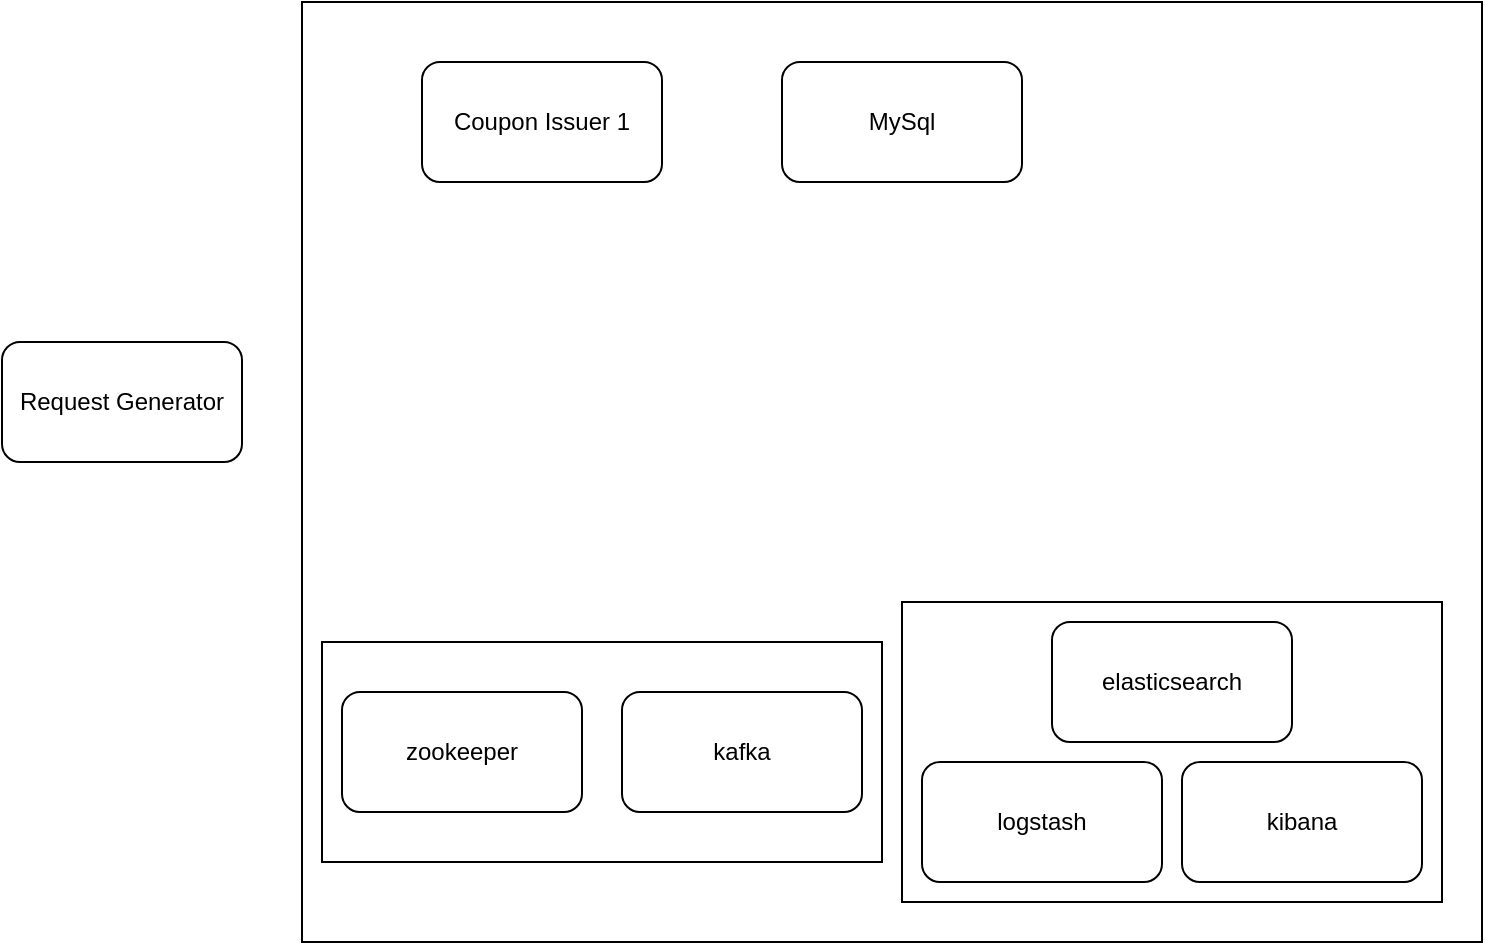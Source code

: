 <mxfile version="21.5.0" type="github" pages="3">
  <diagram name="단일 웹서버 구성도" id="8hj403bot5bpygTqvK2g">
    <mxGraphModel dx="1242" dy="745" grid="1" gridSize="10" guides="1" tooltips="1" connect="1" arrows="1" fold="1" page="1" pageScale="1" pageWidth="827" pageHeight="1169" math="0" shadow="0">
      <root>
        <mxCell id="0" />
        <mxCell id="1" parent="0" />
        <mxCell id="dYgfWhPe4yBONS2cbaGY-3" value="" style="rounded=0;whiteSpace=wrap;html=1;" vertex="1" parent="1">
          <mxGeometry x="160" y="290" width="590" height="470" as="geometry" />
        </mxCell>
        <mxCell id="dYgfWhPe4yBONS2cbaGY-7" value="Coupon Issuer 1" style="rounded=1;whiteSpace=wrap;html=1;" vertex="1" parent="1">
          <mxGeometry x="220" y="320" width="120" height="60" as="geometry" />
        </mxCell>
        <mxCell id="dYgfWhPe4yBONS2cbaGY-9" value="MySql" style="rounded=1;whiteSpace=wrap;html=1;" vertex="1" parent="1">
          <mxGeometry x="400" y="320" width="120" height="60" as="geometry" />
        </mxCell>
        <mxCell id="d8mz_Scy1kdtox8v-EeM-1" value="" style="rounded=0;whiteSpace=wrap;html=1;" vertex="1" parent="1">
          <mxGeometry x="460" y="590" width="270" height="150" as="geometry" />
        </mxCell>
        <mxCell id="dYgfWhPe4yBONS2cbaGY-11" value="Request Generator" style="rounded=1;whiteSpace=wrap;html=1;" vertex="1" parent="1">
          <mxGeometry x="10" y="460" width="120" height="60" as="geometry" />
        </mxCell>
        <mxCell id="dYgfWhPe4yBONS2cbaGY-12" value="elasticsearch" style="rounded=1;whiteSpace=wrap;html=1;" vertex="1" parent="1">
          <mxGeometry x="535" y="600" width="120" height="60" as="geometry" />
        </mxCell>
        <mxCell id="dYgfWhPe4yBONS2cbaGY-4" value="kibana" style="rounded=1;whiteSpace=wrap;html=1;" vertex="1" parent="1">
          <mxGeometry x="600" y="670" width="120" height="60" as="geometry" />
        </mxCell>
        <mxCell id="dYgfWhPe4yBONS2cbaGY-10" value="logstash" style="rounded=1;whiteSpace=wrap;html=1;" vertex="1" parent="1">
          <mxGeometry x="470" y="670" width="120" height="60" as="geometry" />
        </mxCell>
        <mxCell id="d8mz_Scy1kdtox8v-EeM-6" value="" style="rounded=0;whiteSpace=wrap;html=1;" vertex="1" parent="1">
          <mxGeometry x="170" y="610" width="280" height="110" as="geometry" />
        </mxCell>
        <mxCell id="d8mz_Scy1kdtox8v-EeM-5" value="zookeeper" style="rounded=1;whiteSpace=wrap;html=1;" vertex="1" parent="1">
          <mxGeometry x="180" y="635" width="120" height="60" as="geometry" />
        </mxCell>
        <mxCell id="d8mz_Scy1kdtox8v-EeM-2" value="kafka" style="rounded=1;whiteSpace=wrap;html=1;" vertex="1" parent="1">
          <mxGeometry x="320" y="635" width="120" height="60" as="geometry" />
        </mxCell>
      </root>
    </mxGraphModel>
  </diagram>
  <diagram id="AE5c5G_z4_PYt-ZAadMh" name="다중 웹서버 구성도">
    <mxGraphModel dx="1242" dy="745" grid="1" gridSize="10" guides="1" tooltips="1" connect="1" arrows="1" fold="1" page="1" pageScale="1" pageWidth="827" pageHeight="1169" math="0" shadow="0">
      <root>
        <mxCell id="0" />
        <mxCell id="1" parent="0" />
        <mxCell id="OopIUbffFGSa_AgRjCai-1" value="" style="rounded=0;whiteSpace=wrap;html=1;" vertex="1" parent="1">
          <mxGeometry x="160" y="290" width="590" height="470" as="geometry" />
        </mxCell>
        <mxCell id="OopIUbffFGSa_AgRjCai-4" value="Coupon id generator 2" style="rounded=1;whiteSpace=wrap;html=1;" vertex="1" parent="1">
          <mxGeometry x="200" y="380" width="120" height="60" as="geometry" />
        </mxCell>
        <mxCell id="OopIUbffFGSa_AgRjCai-5" value="Coupon id generator 1" style="rounded=1;whiteSpace=wrap;html=1;" vertex="1" parent="1">
          <mxGeometry x="200" y="306" width="120" height="60" as="geometry" />
        </mxCell>
        <mxCell id="OopIUbffFGSa_AgRjCai-7" value="MySql" style="rounded=1;whiteSpace=wrap;html=1;" vertex="1" parent="1">
          <mxGeometry x="380" y="410" width="120" height="60" as="geometry" />
        </mxCell>
        <mxCell id="OopIUbffFGSa_AgRjCai-9" value="Request Generator" style="rounded=1;whiteSpace=wrap;html=1;" vertex="1" parent="1">
          <mxGeometry x="10" y="460" width="120" height="60" as="geometry" />
        </mxCell>
        <mxCell id="OopIUbffFGSa_AgRjCai-11" value="" style="endArrow=none;dashed=1;html=1;dashPattern=1 3;strokeWidth=2;rounded=0;entryX=0.203;entryY=0.553;entryDx=0;entryDy=0;entryPerimeter=0;exitX=0.203;exitY=0.68;exitDx=0;exitDy=0;exitPerimeter=0;" edge="1" parent="1">
          <mxGeometry width="50" height="50" relative="1" as="geometry">
            <mxPoint x="259.5" y="561.69" as="sourcePoint" />
            <mxPoint x="259.5" y="502.0" as="targetPoint" />
          </mxGeometry>
        </mxCell>
        <mxCell id="OopIUbffFGSa_AgRjCai-12" value="Coupon id generator N" style="rounded=1;whiteSpace=wrap;html=1;" vertex="1" parent="1">
          <mxGeometry x="200" y="530" width="120" height="60" as="geometry" />
        </mxCell>
        <mxCell id="OopIUbffFGSa_AgRjCai-3" value="Coupon id generator 3" style="rounded=1;whiteSpace=wrap;html=1;" vertex="1" parent="1">
          <mxGeometry x="200" y="450" width="120" height="60" as="geometry" />
        </mxCell>
        <mxCell id="OzSeQXIyr61BTkKAnk7--1" value="" style="rounded=0;whiteSpace=wrap;html=1;" vertex="1" parent="1">
          <mxGeometry x="460" y="590" width="270" height="150" as="geometry" />
        </mxCell>
        <mxCell id="OzSeQXIyr61BTkKAnk7--2" value="elasticsearch" style="rounded=1;whiteSpace=wrap;html=1;" vertex="1" parent="1">
          <mxGeometry x="535" y="600" width="120" height="60" as="geometry" />
        </mxCell>
        <mxCell id="OzSeQXIyr61BTkKAnk7--3" value="kibana" style="rounded=1;whiteSpace=wrap;html=1;" vertex="1" parent="1">
          <mxGeometry x="600" y="670" width="120" height="60" as="geometry" />
        </mxCell>
        <mxCell id="OzSeQXIyr61BTkKAnk7--4" value="logstash" style="rounded=1;whiteSpace=wrap;html=1;" vertex="1" parent="1">
          <mxGeometry x="470" y="670" width="120" height="60" as="geometry" />
        </mxCell>
        <mxCell id="OzSeQXIyr61BTkKAnk7--5" value="" style="rounded=0;whiteSpace=wrap;html=1;" vertex="1" parent="1">
          <mxGeometry x="170" y="610" width="280" height="110" as="geometry" />
        </mxCell>
        <mxCell id="OzSeQXIyr61BTkKAnk7--6" value="zookeeper" style="rounded=1;whiteSpace=wrap;html=1;" vertex="1" parent="1">
          <mxGeometry x="180" y="635" width="120" height="60" as="geometry" />
        </mxCell>
        <mxCell id="OzSeQXIyr61BTkKAnk7--7" value="kafka" style="rounded=1;whiteSpace=wrap;html=1;" vertex="1" parent="1">
          <mxGeometry x="320" y="635" width="120" height="60" as="geometry" />
        </mxCell>
      </root>
    </mxGraphModel>
  </diagram>
  <diagram name="다중 웹서버 - 쿠폰 생성 로직 분리 구성도" id="IUT06Pj9HljFxsqsycia">
    <mxGraphModel dx="1242" dy="745" grid="1" gridSize="10" guides="1" tooltips="1" connect="1" arrows="1" fold="1" page="1" pageScale="1" pageWidth="827" pageHeight="1169" math="0" shadow="0">
      <root>
        <mxCell id="1z6eRA5KJqPgZfo_-Sye-0" />
        <mxCell id="1z6eRA5KJqPgZfo_-Sye-1" parent="1z6eRA5KJqPgZfo_-Sye-0" />
        <mxCell id="1z6eRA5KJqPgZfo_-Sye-2" value="" style="rounded=0;whiteSpace=wrap;html=1;" vertex="1" parent="1z6eRA5KJqPgZfo_-Sye-1">
          <mxGeometry x="160" y="290" width="590" height="470" as="geometry" />
        </mxCell>
        <mxCell id="1z6eRA5KJqPgZfo_-Sye-3" value="Coupon id generator 2" style="rounded=1;whiteSpace=wrap;html=1;" vertex="1" parent="1z6eRA5KJqPgZfo_-Sye-1">
          <mxGeometry x="200" y="380" width="120" height="60" as="geometry" />
        </mxCell>
        <mxCell id="1z6eRA5KJqPgZfo_-Sye-4" value="Coupon id generator 1" style="rounded=1;whiteSpace=wrap;html=1;" vertex="1" parent="1z6eRA5KJqPgZfo_-Sye-1">
          <mxGeometry x="200" y="306" width="120" height="60" as="geometry" />
        </mxCell>
        <mxCell id="1z6eRA5KJqPgZfo_-Sye-5" value="MySql" style="rounded=1;whiteSpace=wrap;html=1;" vertex="1" parent="1z6eRA5KJqPgZfo_-Sye-1">
          <mxGeometry x="620" y="420" width="120" height="60" as="geometry" />
        </mxCell>
        <mxCell id="1z6eRA5KJqPgZfo_-Sye-6" value="Request Generator" style="rounded=1;whiteSpace=wrap;html=1;" vertex="1" parent="1z6eRA5KJqPgZfo_-Sye-1">
          <mxGeometry x="10" y="460" width="120" height="60" as="geometry" />
        </mxCell>
        <mxCell id="1z6eRA5KJqPgZfo_-Sye-7" value="" style="endArrow=none;dashed=1;html=1;dashPattern=1 3;strokeWidth=2;rounded=0;entryX=0.203;entryY=0.553;entryDx=0;entryDy=0;entryPerimeter=0;exitX=0.203;exitY=0.68;exitDx=0;exitDy=0;exitPerimeter=0;" edge="1" parent="1z6eRA5KJqPgZfo_-Sye-1">
          <mxGeometry width="50" height="50" relative="1" as="geometry">
            <mxPoint x="259.5" y="561.69" as="sourcePoint" />
            <mxPoint x="259.5" y="502.0" as="targetPoint" />
          </mxGeometry>
        </mxCell>
        <mxCell id="1z6eRA5KJqPgZfo_-Sye-8" value="Coupon id generator N" style="rounded=1;whiteSpace=wrap;html=1;" vertex="1" parent="1z6eRA5KJqPgZfo_-Sye-1">
          <mxGeometry x="200" y="530" width="120" height="60" as="geometry" />
        </mxCell>
        <mxCell id="1z6eRA5KJqPgZfo_-Sye-9" value="Coupon id generator 3" style="rounded=1;whiteSpace=wrap;html=1;" vertex="1" parent="1z6eRA5KJqPgZfo_-Sye-1">
          <mxGeometry x="200" y="450" width="120" height="60" as="geometry" />
        </mxCell>
        <mxCell id="1z6eRA5KJqPgZfo_-Sye-10" value="" style="rounded=0;whiteSpace=wrap;html=1;" vertex="1" parent="1z6eRA5KJqPgZfo_-Sye-1">
          <mxGeometry x="460" y="590" width="270" height="150" as="geometry" />
        </mxCell>
        <mxCell id="1z6eRA5KJqPgZfo_-Sye-11" value="elasticsearch" style="rounded=1;whiteSpace=wrap;html=1;" vertex="1" parent="1z6eRA5KJqPgZfo_-Sye-1">
          <mxGeometry x="535" y="600" width="120" height="60" as="geometry" />
        </mxCell>
        <mxCell id="1z6eRA5KJqPgZfo_-Sye-12" value="kibana" style="rounded=1;whiteSpace=wrap;html=1;" vertex="1" parent="1z6eRA5KJqPgZfo_-Sye-1">
          <mxGeometry x="600" y="670" width="120" height="60" as="geometry" />
        </mxCell>
        <mxCell id="1z6eRA5KJqPgZfo_-Sye-13" value="logstash" style="rounded=1;whiteSpace=wrap;html=1;" vertex="1" parent="1z6eRA5KJqPgZfo_-Sye-1">
          <mxGeometry x="470" y="670" width="120" height="60" as="geometry" />
        </mxCell>
        <mxCell id="1z6eRA5KJqPgZfo_-Sye-14" value="" style="rounded=0;whiteSpace=wrap;html=1;" vertex="1" parent="1z6eRA5KJqPgZfo_-Sye-1">
          <mxGeometry x="170" y="610" width="280" height="110" as="geometry" />
        </mxCell>
        <mxCell id="1z6eRA5KJqPgZfo_-Sye-15" value="zookeeper" style="rounded=1;whiteSpace=wrap;html=1;" vertex="1" parent="1z6eRA5KJqPgZfo_-Sye-1">
          <mxGeometry x="180" y="635" width="120" height="60" as="geometry" />
        </mxCell>
        <mxCell id="1z6eRA5KJqPgZfo_-Sye-16" value="kafka" style="rounded=1;whiteSpace=wrap;html=1;" vertex="1" parent="1z6eRA5KJqPgZfo_-Sye-1">
          <mxGeometry x="320" y="635" width="120" height="60" as="geometry" />
        </mxCell>
        <mxCell id="1z6eRA5KJqPgZfo_-Sye-17" value="redis" style="rounded=1;whiteSpace=wrap;html=1;" vertex="1" parent="1z6eRA5KJqPgZfo_-Sye-1">
          <mxGeometry x="330" y="420" width="120" height="60" as="geometry" />
        </mxCell>
        <mxCell id="1z6eRA5KJqPgZfo_-Sye-18" value="Coupon Creator 1" style="rounded=1;whiteSpace=wrap;html=1;" vertex="1" parent="1z6eRA5KJqPgZfo_-Sye-1">
          <mxGeometry x="490" y="330" width="120" height="60" as="geometry" />
        </mxCell>
        <mxCell id="1z6eRA5KJqPgZfo_-Sye-19" value="" style="endArrow=none;dashed=1;html=1;dashPattern=1 3;strokeWidth=2;rounded=0;entryX=0.203;entryY=0.553;entryDx=0;entryDy=0;entryPerimeter=0;exitX=0.203;exitY=0.68;exitDx=0;exitDy=0;exitPerimeter=0;" edge="1" parent="1z6eRA5KJqPgZfo_-Sye-1">
          <mxGeometry width="50" height="50" relative="1" as="geometry">
            <mxPoint x="549.5" y="499.69" as="sourcePoint" />
            <mxPoint x="549.5" y="440" as="targetPoint" />
          </mxGeometry>
        </mxCell>
        <mxCell id="1z6eRA5KJqPgZfo_-Sye-20" value="Coupon Creator 2" style="rounded=1;whiteSpace=wrap;html=1;" vertex="1" parent="1z6eRA5KJqPgZfo_-Sye-1">
          <mxGeometry x="490" y="400" width="120" height="60" as="geometry" />
        </mxCell>
        <mxCell id="1z6eRA5KJqPgZfo_-Sye-21" value="Coupon Creator N" style="rounded=1;whiteSpace=wrap;html=1;" vertex="1" parent="1z6eRA5KJqPgZfo_-Sye-1">
          <mxGeometry x="490" y="490" width="120" height="60" as="geometry" />
        </mxCell>
      </root>
    </mxGraphModel>
  </diagram>
</mxfile>
